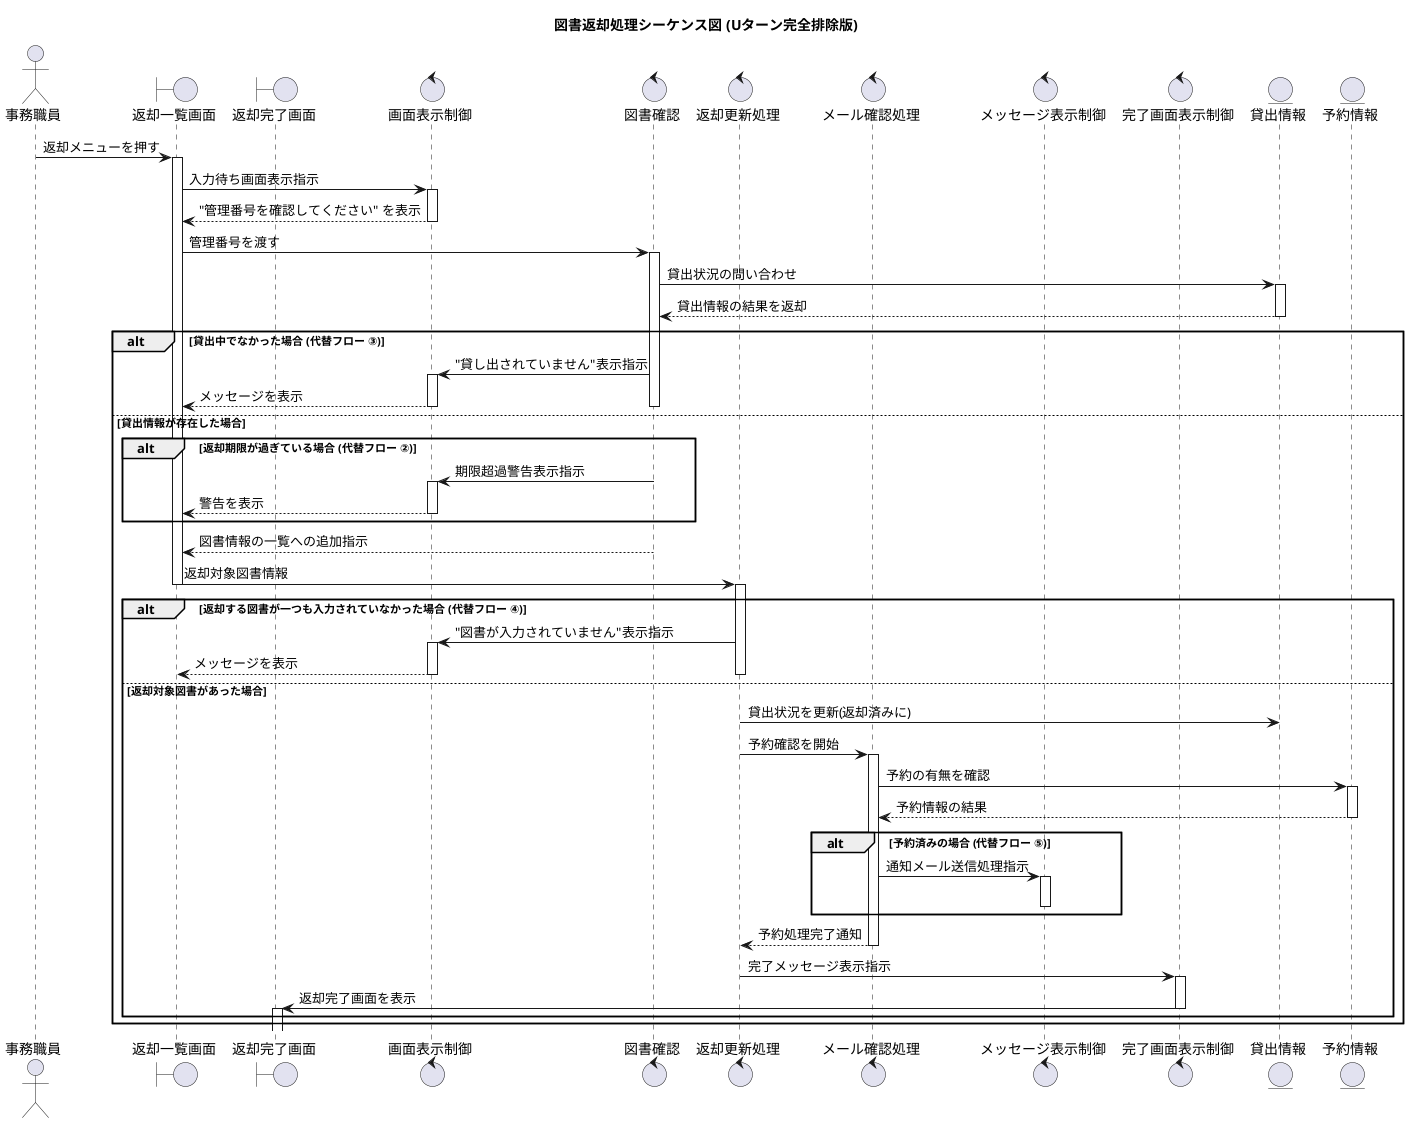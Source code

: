 @startuml
title 図書返却処理シーケンス図 (Uターン完全排除版)

' 1. アクター (Actor: 1)
actor 事務職員 as ユーザー

' 2. 境界オブジェクト (Boundary: 2)
boundary 返却一覧画面
boundary 返却完了画面

' 3. 制御オブジェクト (Control: 既存3 + 追加3 = 6)
control 画面表示制御 
control 図書確認
control 返却更新処理
control メール確認処理
control メッセージ表示制御 
control 完了画面表示制御 

' 4. 実態オブジェクト (Entity: 2)
entity 貸出情報
entity 予約情報

' ----------------------------------
' 返却処理シーケンス
' ----------------------------------

' 1. 返却メニューを押す (唯一のアクター操作)
ユーザー -> 返却一覧画面 : 返却メニューを押す
activate 返却一覧画面

' 2. 管理番号の入力を促す (画面表示制御を経由)
返却一覧画面 -> 画面表示制御 : 入力待ち画面表示指示
activate 画面表示制御
画面表示制御 --> 返却一覧画面 : "管理番号を確認してください" を表示
deactivate 画面表示制御

' 3. 管理番号入力後、図書確認へ処理を委譲
返却一覧画面 -> 図書確認 : 管理番号を渡す
activate 図書確認

' 貸出情報の確認
図書確認 -> 貸出情報 : 貸出状況の問い合わせ
activate 貸出情報
貸出情報 --> 図書確認 : 貸出情報の結果を返却
deactivate 貸出情報

alt 貸出中でなかった場合 (代替フロー ③)
    ' 画面表示制御を経由してメッセージを表示
    図書確認 -> 画面表示制御 : "貸し出されていません"表示指示
    activate 画面表示制御
    画面表示制御 --> 返却一覧画面 : メッセージを表示
    deactivate 画面表示制御
    deactivate 図書確認
    
else 貸出情報が存在した場合
    
    alt 返却期限が過ぎている場合 (代替フロー ②)
        ' 画面表示制御を経由して警告を表示
        図書確認 -> 画面表示制御 : 期限超過警告表示指示
        activate 画面表示制御
        画面表示制御 --> 返却一覧画面 : 警告を表示
        deactivate 画面表示制御
    end
    
    ' 図書情報を一覧に追加
    図書確認 --> 返却一覧画面 : 図書情報の一覧への追加指示
    deactivate 図書確認
    
    ' 4. 返却ボタンを押下後、更新処理へ移行
     返却一覧画面 -> 返却更新処理 : 返却対象図書情報
    deactivate 返却一覧画面 
    activate 返却更新処理

    alt 返却する図書が一つも入力されていなかった場合 (代替フロー ④)
        ' メッセージ表示制御を経由してエラーを表示
        返却更新処理 -> 画面表示制御 : "図書が入力されていません"表示指示
        activate 画面表示制御
        画面表示制御 --> 返却一覧画面 : メッセージを表示
        deactivate 画面表示制御
        deactivate 返却更新処理
        
    else 返却対象図書があった場合
        
        ' 5. DB更新
        返却更新処理 -> 貸出情報 : 貸出状況を更新(返却済みに)
        
        ' メール確認処理へ
        返却更新処理 -> メール確認処理 : 予約確認を開始
        activate メール確認処理
        
        メール確認処理 -> 予約情報 : 予約の有無を確認
        activate 予約情報
        予約情報 --> メール確認処理 : 予約情報の結果
        deactivate 予約情報

        alt 予約済みの場合 (代替フロー ⑤)
            ' メッセージ表示制御を経由し、メール送信処理を実行
            メール確認処理 -> メッセージ表示制御 : 通知メール送信処理指示
            activate メッセージ表示制御
            deactivate メッセージ表示制御
        end
        
        メール確認処理 --> 返却更新処理 : 予約処理完了通知
        deactivate メール確認処理
        
        ' 6. 返却完了画面へ遷移 (完了画面表示制御を経由)
        返却更新処理 -> 完了画面表示制御 : 完了メッセージ表示指示
        deactivate 返却更新処理
        
        activate 完了画面表示制御
        完了画面表示制御 -> 返却完了画面 : 返却完了画面を表示
        deactivate 完了画面表示制御
        
        activate 返却完了画面
        deactivate 返却完了画面
    end
end
@enduml